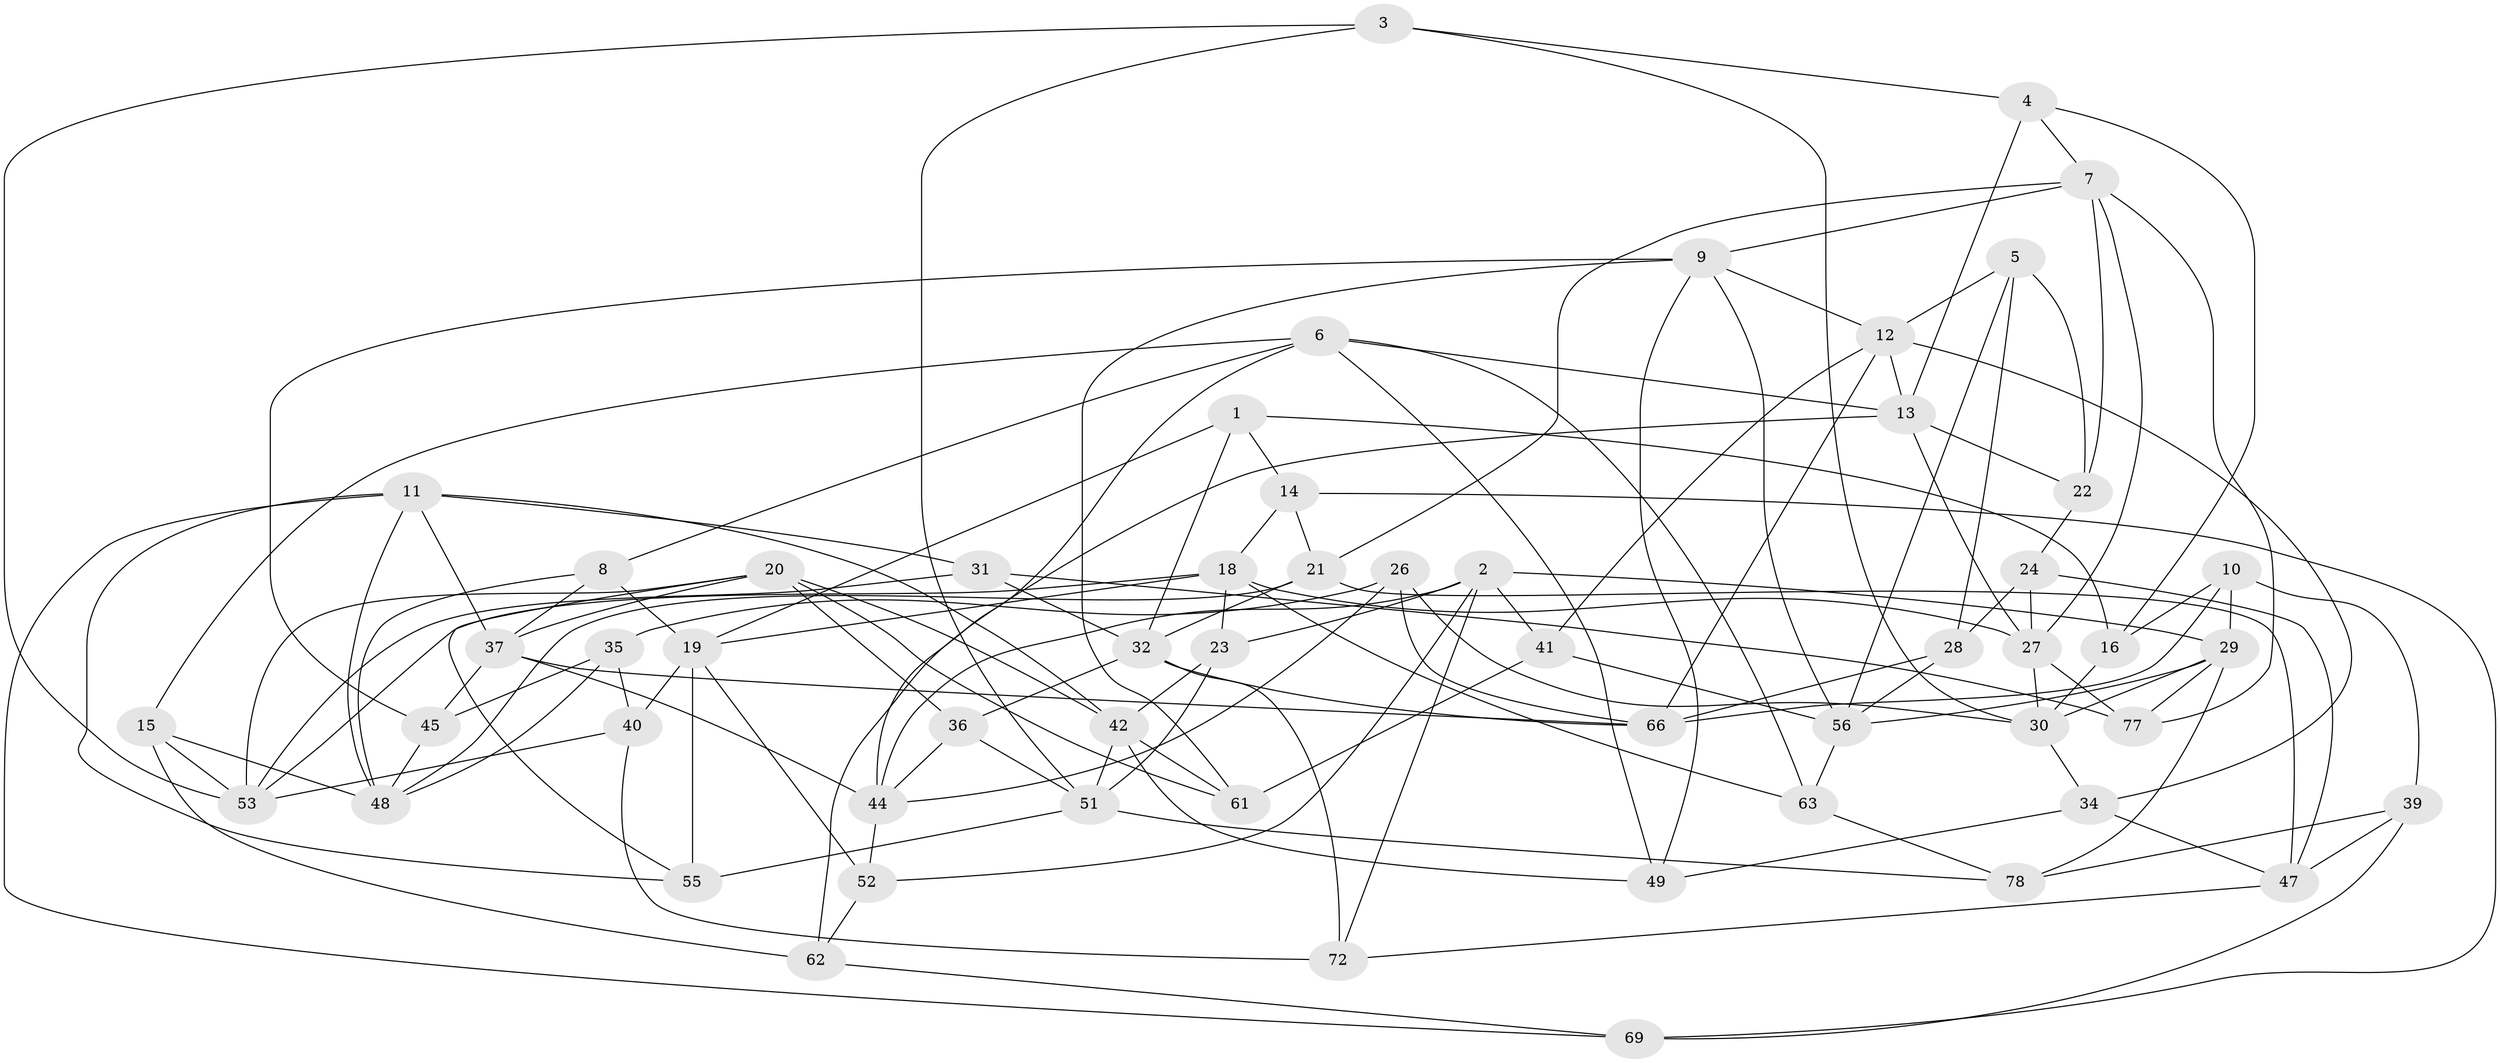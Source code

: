 // original degree distribution, {4: 1.0}
// Generated by graph-tools (version 1.1) at 2025/11/02/27/25 16:11:42]
// undirected, 56 vertices, 135 edges
graph export_dot {
graph [start="1"]
  node [color=gray90,style=filled];
  1;
  2 [super="+73"];
  3;
  4;
  5;
  6 [super="+70"];
  7 [super="+17"];
  8;
  9 [super="+75"];
  10;
  11 [super="+60"];
  12 [super="+54"];
  13 [super="+76"];
  14;
  15;
  16;
  18 [super="+46"];
  19 [super="+58"];
  20 [super="+50"];
  21 [super="+25"];
  22;
  23;
  24;
  26;
  27 [super="+38"];
  28;
  29 [super="+64"];
  30 [super="+33"];
  31;
  32 [super="+71"];
  34;
  35;
  36;
  37 [super="+43"];
  39;
  40;
  41;
  42 [super="+80"];
  44 [super="+57"];
  45;
  47 [super="+67"];
  48 [super="+79"];
  49;
  51 [super="+74"];
  52;
  53 [super="+65"];
  55;
  56 [super="+59"];
  61;
  62;
  63;
  66 [super="+68"];
  69;
  72;
  77;
  78;
  1 -- 14;
  1 -- 16;
  1 -- 19;
  1 -- 32;
  2 -- 44;
  2 -- 23;
  2 -- 72;
  2 -- 41;
  2 -- 52;
  2 -- 29;
  3 -- 4;
  3 -- 30;
  3 -- 51;
  3 -- 53;
  4 -- 16;
  4 -- 13;
  4 -- 7;
  5 -- 28;
  5 -- 22;
  5 -- 56;
  5 -- 12;
  6 -- 44;
  6 -- 63;
  6 -- 15;
  6 -- 8;
  6 -- 49;
  6 -- 13;
  7 -- 77;
  7 -- 27;
  7 -- 21;
  7 -- 22;
  7 -- 9;
  8 -- 37;
  8 -- 48;
  8 -- 19;
  9 -- 61;
  9 -- 45;
  9 -- 49;
  9 -- 56;
  9 -- 12;
  10 -- 39;
  10 -- 16;
  10 -- 66;
  10 -- 29;
  11 -- 31;
  11 -- 55;
  11 -- 42;
  11 -- 69;
  11 -- 37;
  11 -- 48;
  12 -- 13;
  12 -- 34;
  12 -- 66;
  12 -- 41;
  13 -- 62;
  13 -- 27;
  13 -- 22;
  14 -- 69;
  14 -- 21;
  14 -- 18;
  15 -- 62;
  15 -- 48;
  15 -- 53;
  16 -- 30;
  18 -- 23;
  18 -- 53;
  18 -- 27;
  18 -- 19;
  18 -- 63;
  19 -- 55;
  19 -- 52;
  19 -- 40;
  20 -- 53;
  20 -- 55;
  20 -- 37;
  20 -- 42;
  20 -- 61;
  20 -- 36;
  21 -- 32;
  21 -- 48;
  21 -- 47 [weight=2];
  22 -- 24;
  23 -- 51;
  23 -- 42;
  24 -- 28;
  24 -- 27;
  24 -- 47;
  26 -- 35;
  26 -- 66;
  26 -- 44;
  26 -- 30;
  27 -- 77;
  27 -- 30;
  28 -- 56;
  28 -- 66;
  29 -- 78;
  29 -- 77;
  29 -- 56;
  29 -- 30;
  30 -- 34;
  31 -- 77;
  31 -- 32;
  31 -- 53;
  32 -- 36;
  32 -- 72;
  32 -- 66;
  34 -- 49;
  34 -- 47;
  35 -- 40;
  35 -- 45;
  35 -- 48;
  36 -- 51;
  36 -- 44;
  37 -- 66;
  37 -- 45;
  37 -- 44;
  39 -- 69;
  39 -- 78;
  39 -- 47;
  40 -- 53;
  40 -- 72;
  41 -- 61;
  41 -- 56;
  42 -- 61;
  42 -- 49;
  42 -- 51;
  44 -- 52;
  45 -- 48;
  47 -- 72;
  51 -- 55;
  51 -- 78;
  52 -- 62;
  56 -- 63;
  62 -- 69;
  63 -- 78;
}
